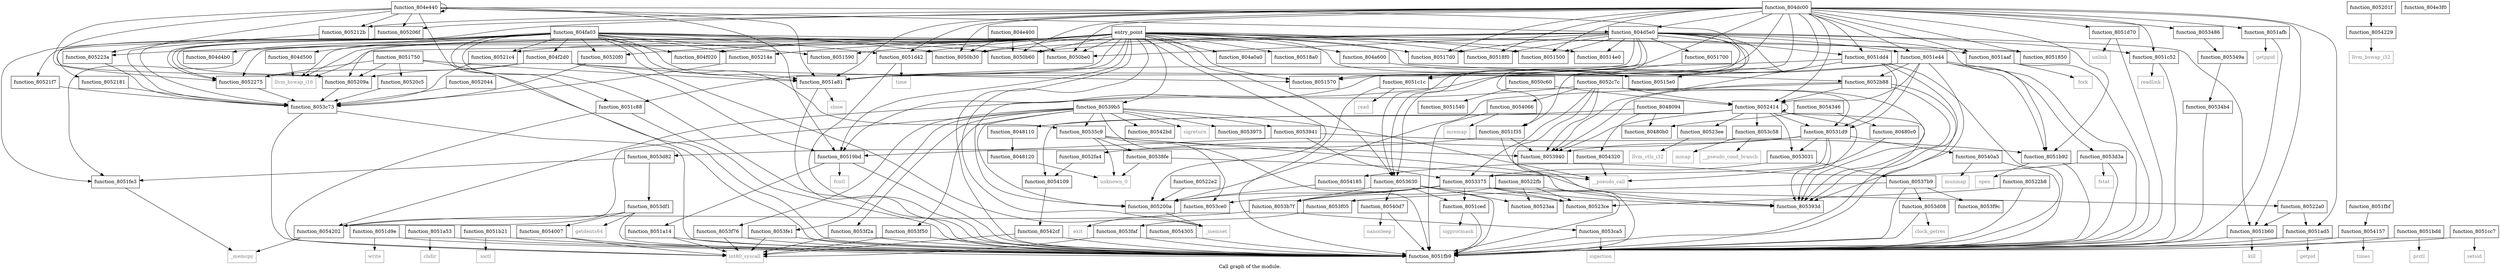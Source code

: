 digraph "Call graph of the module." {
  label="Call graph of the module.";
  node [shape=record];

  Node_function_8051850 [label="{function_8051850}"];
  Node_function_80518a0 [label="{function_80518a0}"];
  Node_function_80521c4 [label="{function_80521c4}"];
  Node_function_80521f7 [label="{function_80521f7}"];
  Node_function_8051d42 [label="{function_8051d42}"];
  Node_function_80518f0 [label="{function_80518f0}"];
  Node_function_8051d70 [label="{function_8051d70}"];
  Node_function_805223a [label="{function_805223a}"];
  Node_function_8051d9e [label="{function_8051d9e}"];
  Node_function_8051dd4 [label="{function_8051dd4}"];
  Node_function_8052275 [label="{function_8052275}"];
  Node_function_8051e44 [label="{function_8051e44}"];
  Node_function_80522a0 [label="{function_80522a0}"];
  Node_function_8051f35 [label="{function_8051f35}"];
  Node_function_80522b8 [label="{function_80522b8}"];
  Node_function_8051fb9 [label="{function_8051fb9}"];
  Node_function_80522e2 [label="{function_80522e2}"];
  Node_function_8051fbf [label="{function_8051fbf}"];
  Node_function_80522fb [label="{function_80522fb}"];
  Node_function_8051fe3 [label="{function_8051fe3}"];
  Node_function_8053031 [label="{function_8053031}"];
  Node_function_80523aa [label="{function_80523aa}"];
  Node_function_80519bd [label="{function_80519bd}"];
  Node_function_8051a14 [label="{function_8051a14}"];
  Node_function_805200a [label="{function_805200a}"];
  Node_function_8051a53 [label="{function_8051a53}"];
  Node_function_805209a [label="{function_805209a}"];
  Node_function_8051a81 [label="{function_8051a81}"];
  Node_function_8051aaf [label="{function_8051aaf}"];
  Node_function_8051ad5 [label="{function_8051ad5}"];
  Node_function_8052c7c [label="{function_8052c7c}"];
  Node_function_8051afb [label="{function_8051afb}"];
  Node_function_8051b21 [label="{function_8051b21}"];
  Node_function_8051b60 [label="{function_8051b60}"];
  Node_function_8051b92 [label="{function_8051b92}"];
  Node_function_8051bdd [label="{function_8051bdd}"];
  Node_function_8051c1c [label="{function_8051c1c}"];
  Node_function_80520c5 [label="{function_80520c5}"];
  Node_function_805201f [label="{function_805201f}"];
  Node_function_8052b88 [label="{function_8052b88}"];
  Node_function_80520f0 [label="{function_80520f0}"];
  Node_function_8051c52 [label="{function_8051c52}"];
  Node_function_8051c88 [label="{function_8051c88}"];
  Node_function_805212b [label="{function_805212b}"];
  Node_function_8052044 [label="{function_8052044}"];
  Node_function_80523ce [label="{function_80523ce}"];
  Node_function_80523ee [label="{function_80523ee}"];
  Node_function_8051ced [label="{function_8051ced}"];
  Node_function_805214e [label="{function_805214e}"];
  Node_function_805206f [label="{function_805206f}"];
  Node_function_8052fa4 [label="{function_8052fa4}"];
  Node_function_8051cc7 [label="{function_8051cc7}"];
  Node_function_8054320 [label="{function_8054320}"];
  Node_function_8054346 [label="{function_8054346}"];
  Node_function_80531d9 [label="{function_80531d9}"];
  Node_function_8053375 [label="{function_8053375}"];
  Node_function_8053486 [label="{function_8053486}"];
  Node_exit [color="gray50", fontcolor="gray50", label="{exit}"];
  Node_clock_getres [color="gray50", fontcolor="gray50", label="{clock_getres}"];
  Node_fstat [color="gray50", fontcolor="gray50", label="{fstat}"];
  Node_getdents64 [color="gray50", fontcolor="gray50", label="{getdents64}"];
  Node_mremap [color="gray50", fontcolor="gray50", label="{mremap}"];
  Node_munmap [color="gray50", fontcolor="gray50", label="{munmap}"];
  Node_nanosleep [color="gray50", fontcolor="gray50", label="{nanosleep}"];
  Node_times [color="gray50", fontcolor="gray50", label="{times}"];
  Node_function_805349a [label="{function_805349a}"];
  Node_function_80534b4 [label="{function_80534b4}"];
  Node_function_80535c9 [label="{function_80535c9}"];
  Node_function_8053630 [label="{function_8053630}"];
  Node_function_80537b9 [label="{function_80537b9}"];
  Node_function_80538fe [label="{function_80538fe}"];
  Node_function_805393d [label="{function_805393d}"];
  Node_function_8053940 [label="{function_8053940}"];
  Node_function_8053941 [label="{function_8053941}"];
  Node_function_8053975 [label="{function_8053975}"];
  Node_function_80539b5 [label="{function_80539b5}"];
  Node_function_8053b7f [label="{function_8053b7f}"];
  Node_function_8053c58 [label="{function_8053c58}"];
  Node_function_8053c73 [label="{function_8053c73}"];
  Node_function_8053ca5 [label="{function_8053ca5}"];
  Node_function_8053ce0 [label="{function_8053ce0}"];
  Node_function_8053d08 [label="{function_8053d08}"];
  Node_function_8053d3a [label="{function_8053d3a}"];
  Node_function_8053d82 [label="{function_8053d82}"];
  Node_function_8053df1 [label="{function_8053df1}"];
  Node_function_8053f05 [label="{function_8053f05}"];
  Node_function_8053f2a [label="{function_8053f2a}"];
  Node_function_8053f50 [label="{function_8053f50}"];
  Node_function_8053f76 [label="{function_8053f76}"];
  Node_function_8053f9c [label="{function_8053f9c}"];
  Node_function_8053faf [label="{function_8053faf}"];
  Node_function_8053fe1 [label="{function_8053fe1}"];
  Node_function_8054007 [label="{function_8054007}"];
  Node_function_8054066 [label="{function_8054066}"];
  Node_function_80540a5 [label="{function_80540a5}"];
  Node_function_80540d7 [label="{function_80540d7}"];
  Node_function_8054109 [label="{function_8054109}"];
  Node_function_8054157 [label="{function_8054157}"];
  Node_function_8054185 [label="{function_8054185}"];
  Node_function_8054202 [label="{function_8054202}"];
  Node_function_8054229 [label="{function_8054229}"];
  Node_function_80542bd [label="{function_80542bd}"];
  Node_function_80542cf [label="{function_80542cf}"];
  Node_function_8054305 [label="{function_8054305}"];
  Node_llvm_ctlz_i32 [color="gray50", fontcolor="gray50", label="{llvm_ctlz_i32}"];
  Node_llvm_bswap_i32 [color="gray50", fontcolor="gray50", label="{llvm_bswap_i32}"];
  Node__memset [color="gray50", fontcolor="gray50", label="{_memset}"];
  Node__memcpy [color="gray50", fontcolor="gray50", label="{_memcpy}"];
  Node_llvm_bswap_i16 [color="gray50", fontcolor="gray50", label="{llvm_bswap_i16}"];
  Node_unknown_0 [color="gray50", fontcolor="gray50", label="{unknown_0}"];
  Node_fcntl [color="gray50", fontcolor="gray50", label="{fcntl}"];
  Node_int80_syscall [color="gray50", fontcolor="gray50", label="{int80_syscall}"];
  Node_chdir [color="gray50", fontcolor="gray50", label="{chdir}"];
  Node_close [color="gray50", fontcolor="gray50", label="{close}"];
  Node_fork [color="gray50", fontcolor="gray50", label="{fork}"];
  Node_getpid [color="gray50", fontcolor="gray50", label="{getpid}"];
  Node_getppid [color="gray50", fontcolor="gray50", label="{getppid}"];
  Node_ioctl [color="gray50", fontcolor="gray50", label="{ioctl}"];
  Node_kill [color="gray50", fontcolor="gray50", label="{kill}"];
  Node_open [color="gray50", fontcolor="gray50", label="{open}"];
  Node_prctl [color="gray50", fontcolor="gray50", label="{prctl}"];
  Node_read [color="gray50", fontcolor="gray50", label="{read}"];
  Node_readlink [color="gray50", fontcolor="gray50", label="{readlink}"];
  Node_setsid [color="gray50", fontcolor="gray50", label="{setsid}"];
  Node_sigprocmask [color="gray50", fontcolor="gray50", label="{sigprocmask}"];
  Node_time [color="gray50", fontcolor="gray50", label="{time}"];
  Node_unlink [color="gray50", fontcolor="gray50", label="{unlink}"];
  Node_write [color="gray50", fontcolor="gray50", label="{write}"];
  Node_sigreturn [color="gray50", fontcolor="gray50", label="{sigreturn}"];
  Node_mmap [color="gray50", fontcolor="gray50", label="{mmap}"];
  Node_sigaction [color="gray50", fontcolor="gray50", label="{sigaction}"];
  Node_function_8052181 [label="{function_8052181}"];
  Node___pseudo_call [color="gray50", fontcolor="gray50", label="{__pseudo_call}"];
  Node___pseudo_cond_branch [color="gray50", fontcolor="gray50", label="{__pseudo_cond_branch}"];
  Node_function_8048094 [label="{function_8048094}"];
  Node_function_80480b0 [label="{function_80480b0}"];
  Node_function_80480c0 [label="{function_80480c0}"];
  Node_function_8048110 [label="{function_8048110}"];
  Node_function_8048120 [label="{function_8048120}"];
  Node_entry_point [label="{entry_point}"];
  Node_function_804a0a0 [label="{function_804a0a0}"];
  Node_function_804f020 [label="{function_804f020}"];
  Node_function_804a600 [label="{function_804a600}"];
  Node_function_804d4b0 [label="{function_804d4b0}"];
  Node_function_804d500 [label="{function_804d500}"];
  Node_function_804d5e0 [label="{function_804d5e0}"];
  Node_function_804dc00 [label="{function_804dc00}"];
  Node_function_804e3f0 [label="{function_804e3f0}"];
  Node_function_804e400 [label="{function_804e400}"];
  Node_function_804e440 [label="{function_804e440}"];
  Node_function_8052414 [label="{function_8052414}"];
  Node_function_804f2d0 [label="{function_804f2d0}"];
  Node_function_804fa03 [label="{function_804fa03}"];
  Node_function_8050b30 [label="{function_8050b30}"];
  Node_function_8050b60 [label="{function_8050b60}"];
  Node_function_8050be0 [label="{function_8050be0}"];
  Node_function_8050c60 [label="{function_8050c60}"];
  Node_function_80514e0 [label="{function_80514e0}"];
  Node_function_8051500 [label="{function_8051500}"];
  Node_function_8051540 [label="{function_8051540}"];
  Node_function_8051570 [label="{function_8051570}"];
  Node_function_8051590 [label="{function_8051590}"];
  Node_function_80515e0 [label="{function_80515e0}"];
  Node_function_8051700 [label="{function_8051700}"];
  Node_function_8051750 [label="{function_8051750}"];
  Node_function_80517d0 [label="{function_80517d0}"];
  Node_function_80521c4 -> Node_function_8053c73;
  Node_function_80521f7 -> Node_function_8053c73;
  Node_function_8051d42 -> Node_function_8051fb9;
  Node_function_8051d42 -> Node_time;
  Node_function_8051d70 -> Node_function_8051fb9;
  Node_function_8051d70 -> Node_unlink;
  Node_function_805223a -> Node_function_8053c73;
  Node_function_8051d9e -> Node_function_8051fb9;
  Node_function_8051d9e -> Node_write;
  Node_function_8051dd4 -> Node_function_8051fb9;
  Node_function_8051dd4 -> Node_function_8051a81;
  Node_function_8051dd4 -> Node_function_80531d9;
  Node_function_8051dd4 -> Node_function_805393d;
  Node_function_8051dd4 -> Node_function_8053940;
  Node_function_8052275 -> Node_function_8053c73;
  Node_function_8051e44 -> Node_function_8051fb9;
  Node_function_8051e44 -> Node_function_80519bd;
  Node_function_8051e44 -> Node_function_8051a81;
  Node_function_8051e44 -> Node_function_8051b92;
  Node_function_8051e44 -> Node_function_8052b88;
  Node_function_8051e44 -> Node_function_80531d9;
  Node_function_8051e44 -> Node_function_805393d;
  Node_function_8051e44 -> Node_function_8053d3a;
  Node_function_8051e44 -> Node_function_8052414;
  Node_function_80522a0 -> Node_function_8051ad5;
  Node_function_80522a0 -> Node_function_8051b60;
  Node_function_8051f35 -> Node_function_805393d;
  Node_function_8051f35 -> Node_function_8053940;
  Node_function_8051f35 -> Node_function_8053d82;
  Node_function_80522b8 -> Node_function_8051fb9;
  Node_function_80522b8 -> Node_function_80523ce;
  Node_function_80522e2 -> Node_function_805200a;
  Node_function_8051fbf -> Node_function_8054157;
  Node_function_80522fb -> Node_function_8051fb9;
  Node_function_80522fb -> Node_function_80523aa;
  Node_function_80522fb -> Node_function_80523ce;
  Node_function_80522fb -> Node_function_8053b7f;
  Node_function_8051fe3 -> Node__memcpy;
  Node_function_8053031 -> Node_function_8053375;
  Node_function_8053031 -> Node_function_80537b9;
  Node_function_80519bd -> Node_function_8051fb9;
  Node_function_80519bd -> Node_function_8051a14;
  Node_function_80519bd -> Node_fcntl;
  Node_function_8051a14 -> Node_function_8051fb9;
  Node_function_8051a14 -> Node_int80_syscall;
  Node_function_805200a -> Node__memset;
  Node_function_8051a53 -> Node_function_8051fb9;
  Node_function_8051a53 -> Node_chdir;
  Node_function_805209a -> Node_function_8053c73;
  Node_function_8051a81 -> Node_function_8051fb9;
  Node_function_8051a81 -> Node_close;
  Node_function_8051aaf -> Node_function_8051fb9;
  Node_function_8051aaf -> Node_fork;
  Node_function_8051ad5 -> Node_function_8051fb9;
  Node_function_8051ad5 -> Node_getpid;
  Node_function_8052c7c -> Node_function_8051fb9;
  Node_function_8052c7c -> Node_function_80531d9;
  Node_function_8052c7c -> Node_function_8053375;
  Node_function_8052c7c -> Node_function_805393d;
  Node_function_8052c7c -> Node_function_8053940;
  Node_function_8052c7c -> Node_function_8054066;
  Node_function_8052c7c -> Node_function_8054202;
  Node_function_8052c7c -> Node_function_8052414;
  Node_function_8051afb -> Node_function_8051fb9;
  Node_function_8051afb -> Node_getppid;
  Node_function_8051b21 -> Node_function_8051fb9;
  Node_function_8051b21 -> Node_ioctl;
  Node_function_8051b60 -> Node_function_8051fb9;
  Node_function_8051b60 -> Node_kill;
  Node_function_8051b92 -> Node_function_8051fb9;
  Node_function_8051b92 -> Node_open;
  Node_function_8051bdd -> Node_function_8051fb9;
  Node_function_8051bdd -> Node_prctl;
  Node_function_8051c1c -> Node_function_8051fb9;
  Node_function_8051c1c -> Node_read;
  Node_function_80520c5 -> Node_function_8053c73;
  Node_function_805201f -> Node_function_8054229;
  Node_function_8052b88 -> Node_function_8051fb9;
  Node_function_8052b88 -> Node_function_805200a;
  Node_function_8052b88 -> Node_function_805393d;
  Node_function_8052b88 -> Node_function_8053940;
  Node_function_8052b88 -> Node_function_8052414;
  Node_function_80520f0 -> Node_function_8053c73;
  Node_function_8051c52 -> Node_function_8051fb9;
  Node_function_8051c52 -> Node_readlink;
  Node_function_8051c88 -> Node_function_8051fb9;
  Node_function_8051c88 -> Node_int80_syscall;
  Node_function_805212b -> Node_function_8053c73;
  Node_function_8052044 -> Node_function_8053c73;
  Node_function_80523ee -> Node_llvm_ctlz_i32;
  Node_function_8051ced -> Node_function_8051fb9;
  Node_function_8051ced -> Node_sigprocmask;
  Node_function_805214e -> Node_function_8053c73;
  Node_function_805206f -> Node_function_8053c73;
  Node_function_8052fa4 -> Node_function_8054109;
  Node_function_8051cc7 -> Node_function_8051fb9;
  Node_function_8051cc7 -> Node_setsid;
  Node_function_8054320 -> Node___pseudo_call;
  Node_function_8054346 -> Node_function_80480b0;
  Node_function_8054346 -> Node_function_80480c0;
  Node_function_80531d9 -> Node_function_8053031;
  Node_function_80531d9 -> Node_function_8052fa4;
  Node_function_80531d9 -> Node_function_8053375;
  Node_function_80531d9 -> Node_function_805393d;
  Node_function_80531d9 -> Node_function_8053940;
  Node_function_80531d9 -> Node_function_80540a5;
  Node_function_8053375 -> Node_function_80522a0;
  Node_function_8053375 -> Node_function_805200a;
  Node_function_8053375 -> Node_function_80523ce;
  Node_function_8053375 -> Node_function_8051ced;
  Node_function_8053375 -> Node_function_805393d;
  Node_function_8053375 -> Node_function_8053b7f;
  Node_function_8053375 -> Node_function_8053ce0;
  Node_function_8053486 -> Node_function_805349a;
  Node_function_805349a -> Node_function_80534b4;
  Node_function_80534b4 -> Node_function_8051fb9;
  Node_function_80535c9 -> Node_function_80538fe;
  Node_function_80535c9 -> Node_function_805393d;
  Node_function_80535c9 -> Node_function_8053940;
  Node_function_80535c9 -> Node_function_8053ce0;
  Node_function_80535c9 -> Node_unknown_0;
  Node_function_8053630 -> Node_function_8051fb9;
  Node_function_8053630 -> Node_function_80523aa;
  Node_function_8053630 -> Node_function_80523ce;
  Node_function_8053630 -> Node_function_8051ced;
  Node_function_8053630 -> Node_function_8053b7f;
  Node_function_8053630 -> Node_function_80540d7;
  Node_function_80537b9 -> Node_function_8051fb9;
  Node_function_80537b9 -> Node_function_8053d08;
  Node_function_80537b9 -> Node_function_8053f05;
  Node_function_80537b9 -> Node_function_8053f9c;
  Node_function_80538fe -> Node_unknown_0;
  Node_function_80538fe -> Node___pseudo_call;
  Node_function_8053941 -> Node_function_80519bd;
  Node_function_8053941 -> Node_function_8051b92;
  Node_function_8053941 -> Node_function_8053375;
  Node_function_80539b5 -> Node_function_8051fb9;
  Node_function_80539b5 -> Node_function_805200a;
  Node_function_80539b5 -> Node_function_80535c9;
  Node_function_80539b5 -> Node_function_8053941;
  Node_function_80539b5 -> Node_function_8053975;
  Node_function_80539b5 -> Node_function_8053f2a;
  Node_function_80539b5 -> Node_function_8053f50;
  Node_function_80539b5 -> Node_function_8053f76;
  Node_function_80539b5 -> Node_function_8053fe1;
  Node_function_80539b5 -> Node_function_8054202;
  Node_function_80539b5 -> Node_function_80542bd;
  Node_function_80539b5 -> Node_sigreturn;
  Node_function_80539b5 -> Node___pseudo_call;
  Node_function_8053b7f -> Node_function_8053ca5;
  Node_function_8053b7f -> Node_function_8054202;
  Node_function_8053c58 -> Node_mmap;
  Node_function_8053c58 -> Node___pseudo_cond_branch;
  Node_function_8053c73 -> Node_function_8051fb9;
  Node_function_8053c73 -> Node_int80_syscall;
  Node_function_8053ca5 -> Node_function_8051fb9;
  Node_function_8053ca5 -> Node_sigaction;
  Node_function_8053ce0 -> Node_exit;
  Node_function_8053d08 -> Node_function_8051fb9;
  Node_function_8053d08 -> Node_clock_getres;
  Node_function_8053d3a -> Node_function_8051fb9;
  Node_function_8053d3a -> Node_fstat;
  Node_function_8053d3a -> Node_function_8054185;
  Node_function_8053d82 -> Node_function_8051fe3;
  Node_function_8053d82 -> Node_function_8053df1;
  Node_function_8053df1 -> Node_function_8051fb9;
  Node_function_8053df1 -> Node_getdents64;
  Node_function_8053df1 -> Node_function_8054007;
  Node_function_8053df1 -> Node_function_8054202;
  Node_function_8053f05 -> Node_function_8053faf;
  Node_function_8053f2a -> Node_function_8051fb9;
  Node_function_8053f2a -> Node_int80_syscall;
  Node_function_8053f50 -> Node_function_8051fb9;
  Node_function_8053f50 -> Node_int80_syscall;
  Node_function_8053f76 -> Node_function_8051fb9;
  Node_function_8053f76 -> Node_int80_syscall;
  Node_function_8053faf -> Node_function_8051fb9;
  Node_function_8053faf -> Node_int80_syscall;
  Node_function_8053fe1 -> Node_function_8051fb9;
  Node_function_8053fe1 -> Node_int80_syscall;
  Node_function_8054007 -> Node_function_8051fb9;
  Node_function_8054007 -> Node_int80_syscall;
  Node_function_8054066 -> Node_function_8051fb9;
  Node_function_8054066 -> Node_mremap;
  Node_function_80540a5 -> Node_function_8051fb9;
  Node_function_80540a5 -> Node_munmap;
  Node_function_80540d7 -> Node_function_8051fb9;
  Node_function_80540d7 -> Node_nanosleep;
  Node_function_8054109 -> Node_function_80542cf;
  Node_function_8054157 -> Node_function_8051fb9;
  Node_function_8054157 -> Node_times;
  Node_function_8054185 -> Node_function_805200a;
  Node_function_8054202 -> Node__memcpy;
  Node_function_8054229 -> Node_llvm_bswap_i32;
  Node_function_80542cf -> Node_function_8051fb9;
  Node_function_80542cf -> Node_int80_syscall;
  Node_function_8054305 -> Node_function_8051fb9;
  Node_function_8052181 -> Node_function_8053c73;
  Node_function_8048094 -> Node_function_8054320;
  Node_function_8048094 -> Node_function_80480b0;
  Node_function_8048094 -> Node_function_8048110;
  Node_function_80480c0 -> Node___pseudo_call;
  Node_function_8048110 -> Node_function_8048120;
  Node_function_8048120 -> Node_unknown_0;
  Node_entry_point -> Node_function_8051850;
  Node_entry_point -> Node_function_80518a0;
  Node_entry_point -> Node_function_80521c4;
  Node_entry_point -> Node_function_8051d42;
  Node_entry_point -> Node_function_80518f0;
  Node_entry_point -> Node_function_805223a;
  Node_entry_point -> Node_function_8052275;
  Node_entry_point -> Node_function_8051fb9;
  Node_entry_point -> Node_function_8051fe3;
  Node_entry_point -> Node_function_80519bd;
  Node_entry_point -> Node_function_805200a;
  Node_entry_point -> Node_function_805209a;
  Node_entry_point -> Node_function_8051a81;
  Node_entry_point -> Node_function_8052b88;
  Node_entry_point -> Node_function_80520f0;
  Node_entry_point -> Node_function_8051c88;
  Node_entry_point -> Node_function_805214e;
  Node_entry_point -> Node_function_8053630;
  Node_entry_point -> Node_function_80539b5;
  Node_entry_point -> Node__memset;
  Node_entry_point -> Node_llvm_bswap_i16;
  Node_entry_point -> Node_function_804a0a0;
  Node_entry_point -> Node_function_804f020;
  Node_entry_point -> Node_function_804a600;
  Node_entry_point -> Node_function_8050b30;
  Node_entry_point -> Node_function_8050b60;
  Node_entry_point -> Node_function_8050be0;
  Node_entry_point -> Node_function_80514e0;
  Node_entry_point -> Node_function_8051500;
  Node_entry_point -> Node_function_8051570;
  Node_entry_point -> Node_function_8051590;
  Node_entry_point -> Node_function_80515e0;
  Node_entry_point -> Node_function_80517d0;
  Node_function_804a600 -> Node_function_80515e0;
  Node_function_804d500 -> Node_llvm_bswap_i16;
  Node_function_804d5e0 -> Node_function_80518f0;
  Node_function_804d5e0 -> Node_function_8051dd4;
  Node_function_804d5e0 -> Node_function_8051e44;
  Node_function_804d5e0 -> Node_function_8051f35;
  Node_function_804d5e0 -> Node_function_805200a;
  Node_function_804d5e0 -> Node_function_8051a81;
  Node_function_804d5e0 -> Node_function_8051b60;
  Node_function_804d5e0 -> Node_function_8051b92;
  Node_function_804d5e0 -> Node_function_8051c52;
  Node_function_804d5e0 -> Node_function_8053630;
  Node_function_804d5e0 -> Node_llvm_bswap_i16;
  Node_function_804d5e0 -> Node_function_8050b30;
  Node_function_804d5e0 -> Node_function_8050b60;
  Node_function_804d5e0 -> Node_function_8050be0;
  Node_function_804d5e0 -> Node_function_80514e0;
  Node_function_804d5e0 -> Node_function_8051500;
  Node_function_804d5e0 -> Node_function_8051570;
  Node_function_804d5e0 -> Node_function_80515e0;
  Node_function_804d5e0 -> Node_function_8051700;
  Node_function_804d5e0 -> Node_function_80517d0;
  Node_function_804dc00 -> Node_function_8051850;
  Node_function_804dc00 -> Node_function_8051d42;
  Node_function_804dc00 -> Node_function_80518f0;
  Node_function_804dc00 -> Node_function_8051d70;
  Node_function_804dc00 -> Node_function_8051dd4;
  Node_function_804dc00 -> Node_function_8052275;
  Node_function_804dc00 -> Node_function_8051e44;
  Node_function_804dc00 -> Node_function_8051f35;
  Node_function_804dc00 -> Node_function_8051a81;
  Node_function_804dc00 -> Node_function_8051aaf;
  Node_function_804dc00 -> Node_function_8051ad5;
  Node_function_804dc00 -> Node_function_8051afb;
  Node_function_804dc00 -> Node_function_8051b60;
  Node_function_804dc00 -> Node_function_8051b92;
  Node_function_804dc00 -> Node_function_8051c1c;
  Node_function_804dc00 -> Node_function_8051c52;
  Node_function_804dc00 -> Node_function_805212b;
  Node_function_804dc00 -> Node_function_805206f;
  Node_function_804dc00 -> Node_function_8053486;
  Node_function_804dc00 -> Node_function_8053630;
  Node_function_804dc00 -> Node_function_804d5e0;
  Node_function_804dc00 -> Node_function_8052414;
  Node_function_804dc00 -> Node_function_8050b30;
  Node_function_804dc00 -> Node_function_8050b60;
  Node_function_804dc00 -> Node_function_8050be0;
  Node_function_804dc00 -> Node_function_8051500;
  Node_function_804dc00 -> Node_function_8051570;
  Node_function_804dc00 -> Node_function_80517d0;
  Node_function_804e400 -> Node_function_8050b30;
  Node_function_804e400 -> Node_function_8050b60;
  Node_function_804e400 -> Node_function_8050be0;
  Node_function_804e440 -> Node_function_805223a;
  Node_function_804e440 -> Node_function_8052275;
  Node_function_804e440 -> Node_function_8051fb9;
  Node_function_804e440 -> Node_function_80519bd;
  Node_function_804e440 -> Node_function_805209a;
  Node_function_804e440 -> Node_function_8051a81;
  Node_function_804e440 -> Node_function_805212b;
  Node_function_804e440 -> Node_function_805206f;
  Node_function_804e440 -> Node_function_8053630;
  Node_function_804e440 -> Node_function_804d5e0;
  Node_function_804e440 -> Node_function_804e440;
  Node_function_8052414 -> Node_function_8051fb9;
  Node_function_8052414 -> Node_function_8053031;
  Node_function_8052414 -> Node_function_80523ee;
  Node_function_8052414 -> Node_function_80531d9;
  Node_function_8052414 -> Node_function_805393d;
  Node_function_8052414 -> Node_function_8053940;
  Node_function_8052414 -> Node_function_8053c58;
  Node_function_8052414 -> Node_function_8054109;
  Node_function_8052414 -> Node_function_8052414;
  Node_function_804f2d0 -> Node_function_8052275;
  Node_function_804f2d0 -> Node_function_80519bd;
  Node_function_804f2d0 -> Node_function_805209a;
  Node_function_804f2d0 -> Node_function_8051a81;
  Node_function_804f2d0 -> Node_function_8051570;
  Node_function_804fa03 -> Node_function_80521c4;
  Node_function_804fa03 -> Node_function_80521f7;
  Node_function_804fa03 -> Node_function_8051d42;
  Node_function_804fa03 -> Node_function_8052275;
  Node_function_804fa03 -> Node_function_8051fb9;
  Node_function_804fa03 -> Node_function_8051fe3;
  Node_function_804fa03 -> Node_function_805209a;
  Node_function_804fa03 -> Node_function_8051a81;
  Node_function_804fa03 -> Node_function_8051aaf;
  Node_function_804fa03 -> Node_function_80520f0;
  Node_function_804fa03 -> Node_function_8051c88;
  Node_function_804fa03 -> Node_function_805214e;
  Node_function_804fa03 -> Node_function_80535c9;
  Node_function_804fa03 -> Node__memset;
  Node_function_804fa03 -> Node_llvm_bswap_i16;
  Node_function_804fa03 -> Node_function_8052181;
  Node_function_804fa03 -> Node_function_804f020;
  Node_function_804fa03 -> Node_function_804d4b0;
  Node_function_804fa03 -> Node_function_804d500;
  Node_function_804fa03 -> Node_function_804f2d0;
  Node_function_804fa03 -> Node_function_8050b30;
  Node_function_804fa03 -> Node_function_8050b60;
  Node_function_804fa03 -> Node_function_8050be0;
  Node_function_804fa03 -> Node_function_8051590;
  Node_function_8050c60 -> Node_function_8052414;
  Node_function_8050c60 -> Node_function_8051540;
  Node_function_8051700 -> Node_function_8051c1c;
  Node_function_8051750 -> Node_function_8052275;
  Node_function_8051750 -> Node_function_8051fb9;
  Node_function_8051750 -> Node_function_805209a;
  Node_function_8051750 -> Node_function_8051a81;
  Node_function_8051750 -> Node_function_80520c5;
}
